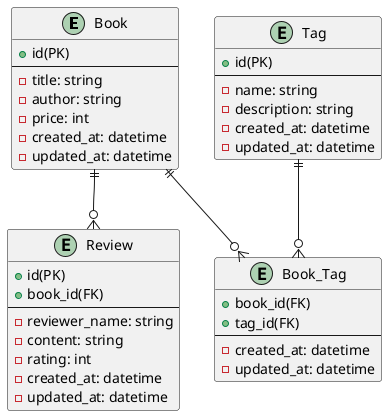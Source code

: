 @startuml

entity Book {
    + id(PK)
    --
    - title: string
    - author: string
    - price: int
    - created_at: datetime
    - updated_at: datetime
}

entity Tag {
    + id(PK)
    --
    - name: string
    - description: string
    - created_at: datetime
    - updated_at: datetime
}

entity Review {
    + id(PK)
    + book_id(FK)
    --
    - reviewer_name: string
    - content: string
    - rating: int
    - created_at: datetime
    - updated_at: datetime
}

entity Book_Tag {
    + book_id(FK)
    + tag_id(FK)
    --
    - created_at: datetime
    - updated_at: datetime
}

Book ||--o{ Review
Book ||--o{ Book_Tag
Tag ||--o{ Book_Tag

@enduml

